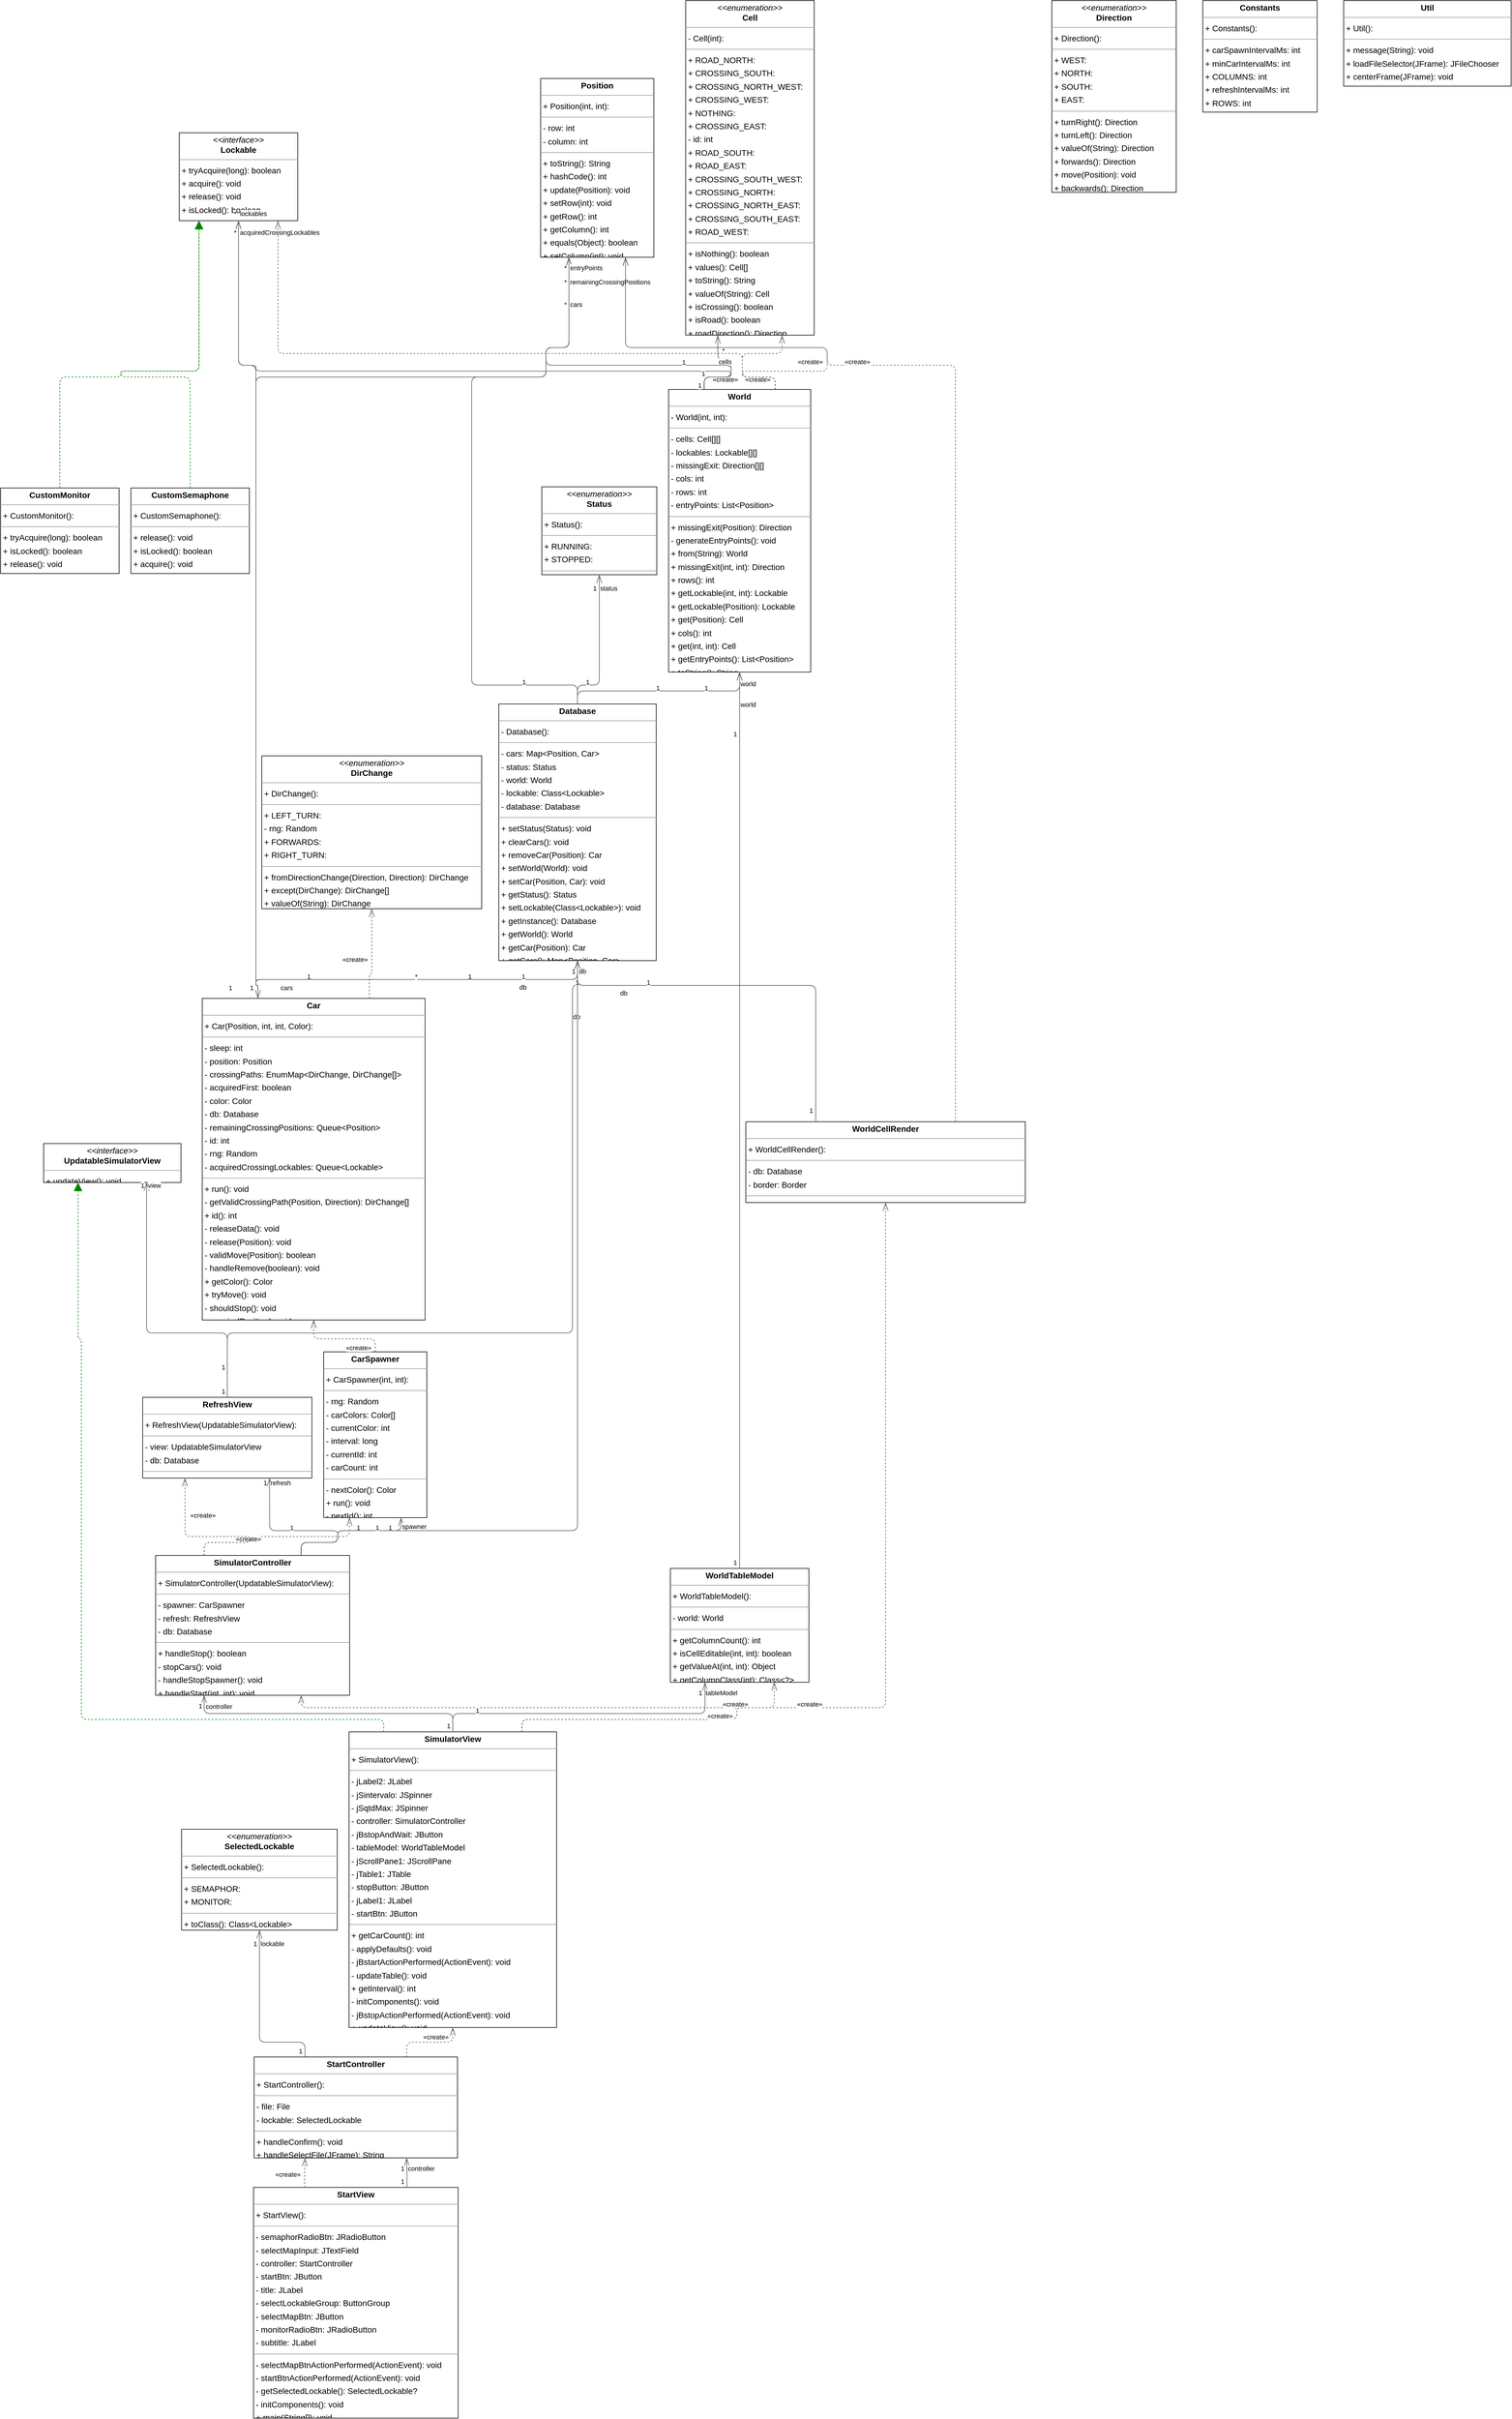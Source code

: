 <mxGraphModel dx="0" dy="0" grid="1" gridSize="10" guides="1" tooltips="1" connect="1" arrows="1" fold="1" page="0" pageScale="1" background="none" math="0" shadow="0">
  <root>
    <mxCell id="0" />
    <mxCell id="1" parent="0" />
    <mxCell id="node9" parent="1" vertex="1" value="&lt;p style=&quot;margin:0px;margin-top:4px;text-align:center;&quot;&gt;&lt;b&gt;Car&lt;/b&gt;&lt;/p&gt;&lt;hr size=&quot;1&quot;/&gt;&lt;p style=&quot;margin:0 0 0 4px;line-height:1.6;&quot;&gt;+ Car(Position, int, int, Color): &lt;/p&gt;&lt;hr size=&quot;1&quot;/&gt;&lt;p style=&quot;margin:0 0 0 4px;line-height:1.6;&quot;&gt;- sleep: int&lt;br/&gt;- position: Position&lt;br/&gt;- crossingPaths: EnumMap&amp;lt;DirChange, DirChange[]&amp;gt;&lt;br/&gt;- acquiredFirst: boolean&lt;br/&gt;- color: Color&lt;br/&gt;- db: Database&lt;br/&gt;- remainingCrossingPositions: Queue&amp;lt;Position&amp;gt;&lt;br/&gt;- id: int&lt;br/&gt;- rng: Random&lt;br/&gt;- acquiredCrossingLockables: Queue&amp;lt;Lockable&amp;gt;&lt;/p&gt;&lt;hr size=&quot;1&quot;/&gt;&lt;p style=&quot;margin:0 0 0 4px;line-height:1.6;&quot;&gt;+ run(): void&lt;br/&gt;- getValidCrossingPath(Position, Direction): DirChange[]&lt;br/&gt;+ id(): int&lt;br/&gt;- releaseData(): void&lt;br/&gt;- release(Position): void&lt;br/&gt;- validMove(Position): boolean&lt;br/&gt;- handleRemove(boolean): void&lt;br/&gt;+ getColor(): Color&lt;br/&gt;+ tryMove(): void&lt;br/&gt;- shouldStop(): void&lt;br/&gt;- acquire(Position): void&lt;br/&gt;- handleMove(Position): void&lt;/p&gt;" style="verticalAlign=top;align=left;overflow=fill;fontSize=14;fontFamily=Helvetica;html=1;rounded=0;shadow=0;comic=0;labelBackgroundColor=none;strokeWidth=1;">
      <mxGeometry x="226" y="1677" width="378" height="545" as="geometry" />
    </mxCell>
    <mxCell id="node5" parent="1" vertex="1" value="&lt;p style=&quot;margin:0px;margin-top:4px;text-align:center;&quot;&gt;&lt;b&gt;CarSpawner&lt;/b&gt;&lt;/p&gt;&lt;hr size=&quot;1&quot;/&gt;&lt;p style=&quot;margin:0 0 0 4px;line-height:1.6;&quot;&gt;+ CarSpawner(int, int): &lt;/p&gt;&lt;hr size=&quot;1&quot;/&gt;&lt;p style=&quot;margin:0 0 0 4px;line-height:1.6;&quot;&gt;- rng: Random&lt;br/&gt;- carColors: Color[]&lt;br/&gt;- currentColor: int&lt;br/&gt;- interval: long&lt;br/&gt;- currentId: int&lt;br/&gt;- carCount: int&lt;/p&gt;&lt;hr size=&quot;1&quot;/&gt;&lt;p style=&quot;margin:0 0 0 4px;line-height:1.6;&quot;&gt;- nextColor(): Color&lt;br/&gt;+ run(): void&lt;br/&gt;- nextId(): int&lt;br/&gt;- handleCars(): void&lt;/p&gt;" style="verticalAlign=top;align=left;overflow=fill;fontSize=14;fontFamily=Helvetica;html=1;rounded=0;shadow=0;comic=0;labelBackgroundColor=none;strokeWidth=1;">
      <mxGeometry x="432" y="2276" width="175" height="281" as="geometry" />
    </mxCell>
    <mxCell id="node7" parent="1" vertex="1" value="&lt;p style=&quot;margin:0px;margin-top:4px;text-align:center;&quot;&gt;&lt;i&gt;&amp;lt;&amp;lt;enumeration&amp;gt;&amp;gt;&lt;/i&gt;&lt;br/&gt;&lt;b&gt;Cell&lt;/b&gt;&lt;/p&gt;&lt;hr size=&quot;1&quot;/&gt;&lt;p style=&quot;margin:0 0 0 4px;line-height:1.6;&quot;&gt;- Cell(int): &lt;/p&gt;&lt;hr size=&quot;1&quot;/&gt;&lt;p style=&quot;margin:0 0 0 4px;line-height:1.6;&quot;&gt;+ ROAD_NORTH: &lt;br/&gt;+ CROSSING_SOUTH: &lt;br/&gt;+ CROSSING_NORTH_WEST: &lt;br/&gt;+ CROSSING_WEST: &lt;br/&gt;+ NOTHING: &lt;br/&gt;+ CROSSING_EAST: &lt;br/&gt;- id: int&lt;br/&gt;+ ROAD_SOUTH: &lt;br/&gt;+ ROAD_EAST: &lt;br/&gt;+ CROSSING_SOUTH_WEST: &lt;br/&gt;+ CROSSING_NORTH: &lt;br/&gt;+ CROSSING_NORTH_EAST: &lt;br/&gt;+ CROSSING_SOUTH_EAST: &lt;br/&gt;+ ROAD_WEST: &lt;/p&gt;&lt;hr size=&quot;1&quot;/&gt;&lt;p style=&quot;margin:0 0 0 4px;line-height:1.6;&quot;&gt;+ isNothing(): boolean&lt;br/&gt;+ values(): Cell[]&lt;br/&gt;+ toString(): String&lt;br/&gt;+ valueOf(String): Cell&lt;br/&gt;+ isCrossing(): boolean&lt;br/&gt;+ isRoad(): boolean&lt;br/&gt;+ roadDirection(): Direction&lt;br/&gt;+ from(int): Cell?&lt;br/&gt;+ toColor(): Color&lt;/p&gt;" style="verticalAlign=top;align=left;overflow=fill;fontSize=14;fontFamily=Helvetica;html=1;rounded=0;shadow=0;comic=0;labelBackgroundColor=none;strokeWidth=1;">
      <mxGeometry x="1046" y="-14" width="218" height="567" as="geometry" />
    </mxCell>
    <mxCell id="node2" parent="1" vertex="1" value="&lt;p style=&quot;margin:0px;margin-top:4px;text-align:center;&quot;&gt;&lt;b&gt;Constants&lt;/b&gt;&lt;/p&gt;&lt;hr size=&quot;1&quot;/&gt;&lt;p style=&quot;margin:0 0 0 4px;line-height:1.6;&quot;&gt;+ Constants(): &lt;/p&gt;&lt;hr size=&quot;1&quot;/&gt;&lt;p style=&quot;margin:0 0 0 4px;line-height:1.6;&quot;&gt;+ carSpawnIntervalMs: int&lt;br/&gt;+ minCarIntervalMs: int&lt;br/&gt;+ COLUMNS: int&lt;br/&gt;+ refreshIntervalMs: int&lt;br/&gt;+ ROWS: int&lt;br/&gt;+ maxCarIntervalMs: int&lt;/p&gt;" style="verticalAlign=top;align=left;overflow=fill;fontSize=14;fontFamily=Helvetica;html=1;rounded=0;shadow=0;comic=0;labelBackgroundColor=none;strokeWidth=1;">
      <mxGeometry x="1923" y="-14" width="194" height="189" as="geometry" />
    </mxCell>
    <mxCell id="node1" parent="1" vertex="1" value="&lt;p style=&quot;margin:0px;margin-top:4px;text-align:center;&quot;&gt;&lt;b&gt;CustomMonitor&lt;/b&gt;&lt;/p&gt;&lt;hr size=&quot;1&quot;/&gt;&lt;p style=&quot;margin:0 0 0 4px;line-height:1.6;&quot;&gt;+ CustomMonitor(): &lt;/p&gt;&lt;hr size=&quot;1&quot;/&gt;&lt;p style=&quot;margin:0 0 0 4px;line-height:1.6;&quot;&gt;+ tryAcquire(long): boolean&lt;br/&gt;+ isLocked(): boolean&lt;br/&gt;+ release(): void&lt;br/&gt;+ acquire(): void&lt;/p&gt;" style="verticalAlign=top;align=left;overflow=fill;fontSize=14;fontFamily=Helvetica;html=1;rounded=0;shadow=0;comic=0;labelBackgroundColor=none;strokeWidth=1;">
      <mxGeometry x="-116" y="812" width="201" height="145" as="geometry" />
    </mxCell>
    <mxCell id="node6" parent="1" vertex="1" value="&lt;p style=&quot;margin:0px;margin-top:4px;text-align:center;&quot;&gt;&lt;b&gt;CustomSemaphone&lt;/b&gt;&lt;/p&gt;&lt;hr size=&quot;1&quot;/&gt;&lt;p style=&quot;margin:0 0 0 4px;line-height:1.6;&quot;&gt;+ CustomSemaphone(): &lt;/p&gt;&lt;hr size=&quot;1&quot;/&gt;&lt;p style=&quot;margin:0 0 0 4px;line-height:1.6;&quot;&gt;+ release(): void&lt;br/&gt;+ isLocked(): boolean&lt;br/&gt;+ acquire(): void&lt;br/&gt;+ tryAcquire(long): boolean&lt;/p&gt;" style="verticalAlign=top;align=left;overflow=fill;fontSize=14;fontFamily=Helvetica;html=1;rounded=0;shadow=0;comic=0;labelBackgroundColor=none;strokeWidth=1;">
      <mxGeometry x="105" y="812" width="201" height="145" as="geometry" />
    </mxCell>
    <mxCell id="node15" parent="1" vertex="1" value="&lt;p style=&quot;margin:0px;margin-top:4px;text-align:center;&quot;&gt;&lt;b&gt;Database&lt;/b&gt;&lt;/p&gt;&lt;hr size=&quot;1&quot;/&gt;&lt;p style=&quot;margin:0 0 0 4px;line-height:1.6;&quot;&gt;- Database(): &lt;/p&gt;&lt;hr size=&quot;1&quot;/&gt;&lt;p style=&quot;margin:0 0 0 4px;line-height:1.6;&quot;&gt;- cars: Map&amp;lt;Position, Car&amp;gt;&lt;br/&gt;- status: Status&lt;br/&gt;- world: World&lt;br/&gt;- lockable: Class&amp;lt;Lockable&amp;gt;&lt;br/&gt;- database: Database&lt;/p&gt;&lt;hr size=&quot;1&quot;/&gt;&lt;p style=&quot;margin:0 0 0 4px;line-height:1.6;&quot;&gt;+ setStatus(Status): void&lt;br/&gt;+ clearCars(): void&lt;br/&gt;+ removeCar(Position): Car&lt;br/&gt;+ setWorld(World): void&lt;br/&gt;+ setCar(Position, Car): void&lt;br/&gt;+ getStatus(): Status&lt;br/&gt;+ setLockable(Class&amp;lt;Lockable&amp;gt;): void&lt;br/&gt;+ getInstance(): Database&lt;br/&gt;+ getWorld(): World&lt;br/&gt;+ getCar(Position): Car&lt;br/&gt;+ getCars(): Map&amp;lt;Position, Car&amp;gt;&lt;br/&gt;+ getLockable(): Class&amp;lt;Lockable&amp;gt;&lt;/p&gt;" style="verticalAlign=top;align=left;overflow=fill;fontSize=14;fontFamily=Helvetica;html=1;rounded=0;shadow=0;comic=0;labelBackgroundColor=none;strokeWidth=1;">
      <mxGeometry x="729" y="1178" width="267" height="435" as="geometry" />
    </mxCell>
    <mxCell id="node21" parent="1" vertex="1" value="&lt;p style=&quot;margin:0px;margin-top:4px;text-align:center;&quot;&gt;&lt;i&gt;&amp;lt;&amp;lt;enumeration&amp;gt;&amp;gt;&lt;/i&gt;&lt;br/&gt;&lt;b&gt;DirChange&lt;/b&gt;&lt;/p&gt;&lt;hr size=&quot;1&quot;/&gt;&lt;p style=&quot;margin:0 0 0 4px;line-height:1.6;&quot;&gt;+ DirChange(): &lt;/p&gt;&lt;hr size=&quot;1&quot;/&gt;&lt;p style=&quot;margin:0 0 0 4px;line-height:1.6;&quot;&gt;+ LEFT_TURN: &lt;br/&gt;- rng: Random&lt;br/&gt;+ FORWARDS: &lt;br/&gt;+ RIGHT_TURN: &lt;/p&gt;&lt;hr size=&quot;1&quot;/&gt;&lt;p style=&quot;margin:0 0 0 4px;line-height:1.6;&quot;&gt;+ fromDirectionChange(Direction, Direction): DirChange&lt;br/&gt;+ except(DirChange): DirChange[]&lt;br/&gt;+ valueOf(String): DirChange&lt;br/&gt;+ values(): DirChange[]&lt;br/&gt;+ changed(Direction): Direction&lt;/p&gt;" style="verticalAlign=top;align=left;overflow=fill;fontSize=14;fontFamily=Helvetica;html=1;rounded=0;shadow=0;comic=0;labelBackgroundColor=none;strokeWidth=1;">
      <mxGeometry x="327" y="1266" width="373" height="259" as="geometry" />
    </mxCell>
    <mxCell id="node18" parent="1" vertex="1" value="&lt;p style=&quot;margin:0px;margin-top:4px;text-align:center;&quot;&gt;&lt;i&gt;&amp;lt;&amp;lt;enumeration&amp;gt;&amp;gt;&lt;/i&gt;&lt;br/&gt;&lt;b&gt;Direction&lt;/b&gt;&lt;/p&gt;&lt;hr size=&quot;1&quot;/&gt;&lt;p style=&quot;margin:0 0 0 4px;line-height:1.6;&quot;&gt;+ Direction(): &lt;/p&gt;&lt;hr size=&quot;1&quot;/&gt;&lt;p style=&quot;margin:0 0 0 4px;line-height:1.6;&quot;&gt;+ WEST: &lt;br/&gt;+ NORTH: &lt;br/&gt;+ SOUTH: &lt;br/&gt;+ EAST: &lt;/p&gt;&lt;hr size=&quot;1&quot;/&gt;&lt;p style=&quot;margin:0 0 0 4px;line-height:1.6;&quot;&gt;+ turnRight(): Direction&lt;br/&gt;+ turnLeft(): Direction&lt;br/&gt;+ valueOf(String): Direction&lt;br/&gt;+ forwards(): Direction&lt;br/&gt;+ move(Position): void&lt;br/&gt;+ backwards(): Direction&lt;br/&gt;+ values(): Direction[]&lt;br/&gt;+ moved(Position): Position&lt;/p&gt;" style="verticalAlign=top;align=left;overflow=fill;fontSize=14;fontFamily=Helvetica;html=1;rounded=0;shadow=0;comic=0;labelBackgroundColor=none;strokeWidth=1;">
      <mxGeometry x="1667" y="-14" width="211" height="325" as="geometry" />
    </mxCell>
    <mxCell id="node20" parent="1" vertex="1" value="&lt;p style=&quot;margin:0px;margin-top:4px;text-align:center;&quot;&gt;&lt;i&gt;&amp;lt;&amp;lt;interface&amp;gt;&amp;gt;&lt;/i&gt;&lt;br/&gt;&lt;b&gt;Lockable&lt;/b&gt;&lt;/p&gt;&lt;hr size=&quot;1&quot;/&gt;&lt;p style=&quot;margin:0 0 0 4px;line-height:1.6;&quot;&gt;+ tryAcquire(long): boolean&lt;br/&gt;+ acquire(): void&lt;br/&gt;+ release(): void&lt;br/&gt;+ isLocked(): boolean&lt;/p&gt;" style="verticalAlign=top;align=left;overflow=fill;fontSize=14;fontFamily=Helvetica;html=1;rounded=0;shadow=0;comic=0;labelBackgroundColor=none;strokeWidth=1;">
      <mxGeometry x="187" y="210" width="201" height="149" as="geometry" />
    </mxCell>
    <mxCell id="node3" parent="1" vertex="1" value="&lt;p style=&quot;margin:0px;margin-top:4px;text-align:center;&quot;&gt;&lt;b&gt;Position&lt;/b&gt;&lt;/p&gt;&lt;hr size=&quot;1&quot;/&gt;&lt;p style=&quot;margin:0 0 0 4px;line-height:1.6;&quot;&gt;+ Position(int, int): &lt;/p&gt;&lt;hr size=&quot;1&quot;/&gt;&lt;p style=&quot;margin:0 0 0 4px;line-height:1.6;&quot;&gt;- row: int&lt;br/&gt;- column: int&lt;/p&gt;&lt;hr size=&quot;1&quot;/&gt;&lt;p style=&quot;margin:0 0 0 4px;line-height:1.6;&quot;&gt;+ toString(): String&lt;br/&gt;+ hashCode(): int&lt;br/&gt;+ update(Position): void&lt;br/&gt;+ setRow(int): void&lt;br/&gt;+ getRow(): int&lt;br/&gt;+ getColumn(): int&lt;br/&gt;+ equals(Object): boolean&lt;br/&gt;+ setColumn(int): void&lt;br/&gt;+ clone(): Object&lt;/p&gt;" style="verticalAlign=top;align=left;overflow=fill;fontSize=14;fontFamily=Helvetica;html=1;rounded=0;shadow=0;comic=0;labelBackgroundColor=none;strokeWidth=1;">
      <mxGeometry x="800" y="118" width="192" height="303" as="geometry" />
    </mxCell>
    <mxCell id="node19" parent="1" vertex="1" value="&lt;p style=&quot;margin:0px;margin-top:4px;text-align:center;&quot;&gt;&lt;b&gt;RefreshView&lt;/b&gt;&lt;/p&gt;&lt;hr size=&quot;1&quot;/&gt;&lt;p style=&quot;margin:0 0 0 4px;line-height:1.6;&quot;&gt;+ RefreshView(UpdatableSimulatorView): &lt;/p&gt;&lt;hr size=&quot;1&quot;/&gt;&lt;p style=&quot;margin:0 0 0 4px;line-height:1.6;&quot;&gt;- view: UpdatableSimulatorView&lt;br/&gt;- db: Database&lt;/p&gt;&lt;hr size=&quot;1&quot;/&gt;&lt;p style=&quot;margin:0 0 0 4px;line-height:1.6;&quot;&gt;+ run(): void&lt;/p&gt;" style="verticalAlign=top;align=left;overflow=fill;fontSize=14;fontFamily=Helvetica;html=1;rounded=0;shadow=0;comic=0;labelBackgroundColor=none;strokeWidth=1;">
      <mxGeometry x="125" y="2353" width="287" height="137" as="geometry" />
    </mxCell>
    <mxCell id="node11" parent="1" vertex="1" value="&lt;p style=&quot;margin:0px;margin-top:4px;text-align:center;&quot;&gt;&lt;i&gt;&amp;lt;&amp;lt;enumeration&amp;gt;&amp;gt;&lt;/i&gt;&lt;br/&gt;&lt;b&gt;SelectedLockable&lt;/b&gt;&lt;/p&gt;&lt;hr size=&quot;1&quot;/&gt;&lt;p style=&quot;margin:0 0 0 4px;line-height:1.6;&quot;&gt;+ SelectedLockable(): &lt;/p&gt;&lt;hr size=&quot;1&quot;/&gt;&lt;p style=&quot;margin:0 0 0 4px;line-height:1.6;&quot;&gt;+ SEMAPHOR: &lt;br/&gt;+ MONITOR: &lt;/p&gt;&lt;hr size=&quot;1&quot;/&gt;&lt;p style=&quot;margin:0 0 0 4px;line-height:1.6;&quot;&gt;+ toClass(): Class&amp;lt;Lockable&amp;gt;&lt;br/&gt;+ valueOf(String): SelectedLockable&lt;br/&gt;+ values(): SelectedLockable[]&lt;/p&gt;" style="verticalAlign=top;align=left;overflow=fill;fontSize=14;fontFamily=Helvetica;html=1;rounded=0;shadow=0;comic=0;labelBackgroundColor=none;strokeWidth=1;">
      <mxGeometry x="191" y="3085" width="264" height="171" as="geometry" />
    </mxCell>
    <mxCell id="node14" parent="1" vertex="1" value="&lt;p style=&quot;margin:0px;margin-top:4px;text-align:center;&quot;&gt;&lt;b&gt;SimulatorController&lt;/b&gt;&lt;/p&gt;&lt;hr size=&quot;1&quot;/&gt;&lt;p style=&quot;margin:0 0 0 4px;line-height:1.6;&quot;&gt;+ SimulatorController(UpdatableSimulatorView): &lt;/p&gt;&lt;hr size=&quot;1&quot;/&gt;&lt;p style=&quot;margin:0 0 0 4px;line-height:1.6;&quot;&gt;- spawner: CarSpawner&lt;br/&gt;- refresh: RefreshView&lt;br/&gt;- db: Database&lt;/p&gt;&lt;hr size=&quot;1&quot;/&gt;&lt;p style=&quot;margin:0 0 0 4px;line-height:1.6;&quot;&gt;+ handleStop(): boolean&lt;br/&gt;- stopCars(): void&lt;br/&gt;- handleStopSpawner(): void&lt;br/&gt;+ handleStart(int, int): void&lt;br/&gt;+ handleStopAndWait(): boolean&lt;/p&gt;" style="verticalAlign=top;align=left;overflow=fill;fontSize=14;fontFamily=Helvetica;html=1;rounded=0;shadow=0;comic=0;labelBackgroundColor=none;strokeWidth=1;">
      <mxGeometry x="147" y="2621" width="329" height="237" as="geometry" />
    </mxCell>
    <mxCell id="node16" parent="1" vertex="1" value="&lt;p style=&quot;margin:0px;margin-top:4px;text-align:center;&quot;&gt;&lt;b&gt;SimulatorView&lt;/b&gt;&lt;/p&gt;&lt;hr size=&quot;1&quot;/&gt;&lt;p style=&quot;margin:0 0 0 4px;line-height:1.6;&quot;&gt;+ SimulatorView(): &lt;/p&gt;&lt;hr size=&quot;1&quot;/&gt;&lt;p style=&quot;margin:0 0 0 4px;line-height:1.6;&quot;&gt;- jLabel2: JLabel&lt;br/&gt;- jSintervalo: JSpinner&lt;br/&gt;- jSqtdMax: JSpinner&lt;br/&gt;- controller: SimulatorController&lt;br/&gt;- jBstopAndWait: JButton&lt;br/&gt;- tableModel: WorldTableModel&lt;br/&gt;- jScrollPane1: JScrollPane&lt;br/&gt;- jTable1: JTable&lt;br/&gt;- stopButton: JButton&lt;br/&gt;- jLabel1: JLabel&lt;br/&gt;- startBtn: JButton&lt;/p&gt;&lt;hr size=&quot;1&quot;/&gt;&lt;p style=&quot;margin:0 0 0 4px;line-height:1.6;&quot;&gt;+ getCarCount(): int&lt;br/&gt;- applyDefaults(): void&lt;br/&gt;- jBstartActionPerformed(ActionEvent): void&lt;br/&gt;- updateTable(): void&lt;br/&gt;+ getInterval(): int&lt;br/&gt;- initComponents(): void&lt;br/&gt;- jBstopActionPerformed(ActionEvent): void&lt;br/&gt;+ updateView(): void&lt;br/&gt;- jBstopAndWaitActionPerformed(ActionEvent): void&lt;/p&gt;" style="verticalAlign=top;align=left;overflow=fill;fontSize=14;fontFamily=Helvetica;html=1;rounded=0;shadow=0;comic=0;labelBackgroundColor=none;strokeWidth=1;">
      <mxGeometry x="475" y="2920" width="352" height="501" as="geometry" />
    </mxCell>
    <mxCell id="node17" parent="1" vertex="1" value="&lt;p style=&quot;margin:0px;margin-top:4px;text-align:center;&quot;&gt;&lt;b&gt;StartController&lt;/b&gt;&lt;/p&gt;&lt;hr size=&quot;1&quot;/&gt;&lt;p style=&quot;margin:0 0 0 4px;line-height:1.6;&quot;&gt;+ StartController(): &lt;/p&gt;&lt;hr size=&quot;1&quot;/&gt;&lt;p style=&quot;margin:0 0 0 4px;line-height:1.6;&quot;&gt;- file: File&lt;br/&gt;- lockable: SelectedLockable&lt;/p&gt;&lt;hr size=&quot;1&quot;/&gt;&lt;p style=&quot;margin:0 0 0 4px;line-height:1.6;&quot;&gt;+ handleConfirm(): void&lt;br/&gt;+ handleSelectFile(JFrame): String&lt;br/&gt;+ handleSelectedLockable(SelectedLockable): void&lt;/p&gt;" style="verticalAlign=top;align=left;overflow=fill;fontSize=14;fontFamily=Helvetica;html=1;rounded=0;shadow=0;comic=0;labelBackgroundColor=none;strokeWidth=1;">
      <mxGeometry x="314" y="3471" width="345" height="171" as="geometry" />
    </mxCell>
    <mxCell id="node22" parent="1" vertex="1" value="&lt;p style=&quot;margin:0px;margin-top:4px;text-align:center;&quot;&gt;&lt;b&gt;StartView&lt;/b&gt;&lt;/p&gt;&lt;hr size=&quot;1&quot;/&gt;&lt;p style=&quot;margin:0 0 0 4px;line-height:1.6;&quot;&gt;+ StartView(): &lt;/p&gt;&lt;hr size=&quot;1&quot;/&gt;&lt;p style=&quot;margin:0 0 0 4px;line-height:1.6;&quot;&gt;- semaphorRadioBtn: JRadioButton&lt;br/&gt;- selectMapInput: JTextField&lt;br/&gt;- controller: StartController&lt;br/&gt;- startBtn: JButton&lt;br/&gt;- title: JLabel&lt;br/&gt;- selectLockableGroup: ButtonGroup&lt;br/&gt;- selectMapBtn: JButton&lt;br/&gt;- monitorRadioBtn: JRadioButton&lt;br/&gt;- subtitle: JLabel&lt;/p&gt;&lt;hr size=&quot;1&quot;/&gt;&lt;p style=&quot;margin:0 0 0 4px;line-height:1.6;&quot;&gt;- selectMapBtnActionPerformed(ActionEvent): void&lt;br/&gt;- startBtnActionPerformed(ActionEvent): void&lt;br/&gt;- getSelectedLockable(): SelectedLockable?&lt;br/&gt;- initComponents(): void&lt;br/&gt;+ main(String[]): void&lt;br/&gt;+ getjTfile(): JTextField&lt;/p&gt;" style="verticalAlign=top;align=left;overflow=fill;fontSize=14;fontFamily=Helvetica;html=1;rounded=0;shadow=0;comic=0;labelBackgroundColor=none;strokeWidth=1;">
      <mxGeometry x="313" y="3692" width="347" height="391" as="geometry" />
    </mxCell>
    <mxCell id="node13" parent="1" vertex="1" value="&lt;p style=&quot;margin:0px;margin-top:4px;text-align:center;&quot;&gt;&lt;i&gt;&amp;lt;&amp;lt;enumeration&amp;gt;&amp;gt;&lt;/i&gt;&lt;br/&gt;&lt;b&gt;Status&lt;/b&gt;&lt;/p&gt;&lt;hr size=&quot;1&quot;/&gt;&lt;p style=&quot;margin:0 0 0 4px;line-height:1.6;&quot;&gt;+ Status(): &lt;/p&gt;&lt;hr size=&quot;1&quot;/&gt;&lt;p style=&quot;margin:0 0 0 4px;line-height:1.6;&quot;&gt;+ RUNNING: &lt;br/&gt;+ STOPPED: &lt;/p&gt;&lt;hr size=&quot;1&quot;/&gt;&lt;p style=&quot;margin:0 0 0 4px;line-height:1.6;&quot;&gt;+ values(): Status[]&lt;br/&gt;+ valueOf(String): Status&lt;/p&gt;" style="verticalAlign=top;align=left;overflow=fill;fontSize=14;fontFamily=Helvetica;html=1;rounded=0;shadow=0;comic=0;labelBackgroundColor=none;strokeWidth=1;">
      <mxGeometry x="802" y="810" width="195" height="149" as="geometry" />
    </mxCell>
    <mxCell id="node12" parent="1" vertex="1" value="&lt;p style=&quot;margin:0px;margin-top:4px;text-align:center;&quot;&gt;&lt;i&gt;&amp;lt;&amp;lt;interface&amp;gt;&amp;gt;&lt;/i&gt;&lt;br/&gt;&lt;b&gt;UpdatableSimulatorView&lt;/b&gt;&lt;/p&gt;&lt;hr size=&quot;1&quot;/&gt;&lt;p style=&quot;margin:0 0 0 4px;line-height:1.6;&quot;&gt;+ updateView(): void&lt;/p&gt;" style="verticalAlign=top;align=left;overflow=fill;fontSize=14;fontFamily=Helvetica;html=1;rounded=0;shadow=0;comic=0;labelBackgroundColor=none;strokeWidth=1;">
      <mxGeometry x="-43" y="1923" width="233" height="66" as="geometry" />
    </mxCell>
    <mxCell id="node0" parent="1" vertex="1" value="&lt;p style=&quot;margin:0px;margin-top:4px;text-align:center;&quot;&gt;&lt;b&gt;Util&lt;/b&gt;&lt;/p&gt;&lt;hr size=&quot;1&quot;/&gt;&lt;p style=&quot;margin:0 0 0 4px;line-height:1.6;&quot;&gt;+ Util(): &lt;/p&gt;&lt;hr size=&quot;1&quot;/&gt;&lt;p style=&quot;margin:0 0 0 4px;line-height:1.6;&quot;&gt;+ message(String): void&lt;br/&gt;+ loadFileSelector(JFrame): JFileChooser&lt;br/&gt;+ centerFrame(JFrame): void&lt;br/&gt;+ init(JFrame): void&lt;/p&gt;" style="verticalAlign=top;align=left;overflow=fill;fontSize=14;fontFamily=Helvetica;html=1;rounded=0;shadow=0;comic=0;labelBackgroundColor=none;strokeWidth=1;">
      <mxGeometry x="2162" y="-14" width="284" height="145" as="geometry" />
    </mxCell>
    <mxCell id="node8" parent="1" vertex="1" value="&lt;p style=&quot;margin:0px;margin-top:4px;text-align:center;&quot;&gt;&lt;b&gt;World&lt;/b&gt;&lt;/p&gt;&lt;hr size=&quot;1&quot;/&gt;&lt;p style=&quot;margin:0 0 0 4px;line-height:1.6;&quot;&gt;- World(int, int): &lt;/p&gt;&lt;hr size=&quot;1&quot;/&gt;&lt;p style=&quot;margin:0 0 0 4px;line-height:1.6;&quot;&gt;- cells: Cell[][]&lt;br/&gt;- lockables: Lockable[][]&lt;br/&gt;- missingExit: Direction[][]&lt;br/&gt;- cols: int&lt;br/&gt;- rows: int&lt;br/&gt;- entryPoints: List&amp;lt;Position&amp;gt;&lt;/p&gt;&lt;hr size=&quot;1&quot;/&gt;&lt;p style=&quot;margin:0 0 0 4px;line-height:1.6;&quot;&gt;+ missingExit(Position): Direction&lt;br/&gt;- generateEntryPoints(): void&lt;br/&gt;+ from(String): World&lt;br/&gt;+ missingExit(int, int): Direction&lt;br/&gt;+ rows(): int&lt;br/&gt;+ getLockable(int, int): Lockable&lt;br/&gt;+ getLockable(Position): Lockable&lt;br/&gt;+ get(Position): Cell&lt;br/&gt;+ cols(): int&lt;br/&gt;+ get(int, int): Cell&lt;br/&gt;+ getEntryPoints(): List&amp;lt;Position&amp;gt;&lt;br/&gt;+ toString(): String&lt;br/&gt;+ loadLocks(): void&lt;/p&gt;" style="verticalAlign=top;align=left;overflow=fill;fontSize=14;fontFamily=Helvetica;html=1;rounded=0;shadow=0;comic=0;labelBackgroundColor=none;strokeWidth=1;">
      <mxGeometry x="1017" y="645" width="241" height="479" as="geometry" />
    </mxCell>
    <mxCell id="node10" parent="1" vertex="1" value="&lt;p style=&quot;margin:0px;margin-top:4px;text-align:center;&quot;&gt;&lt;b&gt;WorldCellRender&lt;/b&gt;&lt;/p&gt;&lt;hr size=&quot;1&quot;/&gt;&lt;p style=&quot;margin:0 0 0 4px;line-height:1.6;&quot;&gt;+ WorldCellRender(): &lt;/p&gt;&lt;hr size=&quot;1&quot;/&gt;&lt;p style=&quot;margin:0 0 0 4px;line-height:1.6;&quot;&gt;- db: Database&lt;br/&gt;- border: Border&lt;/p&gt;&lt;hr size=&quot;1&quot;/&gt;&lt;p style=&quot;margin:0 0 0 4px;line-height:1.6;&quot;&gt;+ getTableCellRendererComponent(JTable, Object, boolean, boolean, int, int): Component&lt;/p&gt;" style="verticalAlign=top;align=left;overflow=fill;fontSize=14;fontFamily=Helvetica;html=1;rounded=0;shadow=0;comic=0;labelBackgroundColor=none;strokeWidth=1;">
      <mxGeometry x="1148" y="1886" width="474" height="137" as="geometry" />
    </mxCell>
    <mxCell id="node4" parent="1" vertex="1" value="&lt;p style=&quot;margin:0px;margin-top:4px;text-align:center;&quot;&gt;&lt;b&gt;WorldTableModel&lt;/b&gt;&lt;/p&gt;&lt;hr size=&quot;1&quot;/&gt;&lt;p style=&quot;margin:0 0 0 4px;line-height:1.6;&quot;&gt;+ WorldTableModel(): &lt;/p&gt;&lt;hr size=&quot;1&quot;/&gt;&lt;p style=&quot;margin:0 0 0 4px;line-height:1.6;&quot;&gt;- world: World&lt;/p&gt;&lt;hr size=&quot;1&quot;/&gt;&lt;p style=&quot;margin:0 0 0 4px;line-height:1.6;&quot;&gt;+ getColumnCount(): int&lt;br/&gt;+ isCellEditable(int, int): boolean&lt;br/&gt;+ getValueAt(int, int): Object&lt;br/&gt;+ getColumnClass(int): Class&amp;lt;?&amp;gt;&lt;br/&gt;+ getRowCount(): int&lt;/p&gt;" style="verticalAlign=top;align=left;overflow=fill;fontSize=14;fontFamily=Helvetica;html=1;rounded=0;shadow=0;comic=0;labelBackgroundColor=none;strokeWidth=1;">
      <mxGeometry x="1020" y="2643" width="235" height="193" as="geometry" />
    </mxCell>
    <mxCell id="edge16" edge="1" value="" parent="1" source="node9" target="node15" style="html=1;rounded=1;edgeStyle=orthogonalEdgeStyle;dashed=0;startArrow=diamondThinstartSize=12;endArrow=openThin;endSize=12;strokeColor=#595959;exitX=0.250;exitY=0.000;exitDx=0;exitDy=0;entryX=0.500;entryY=1.000;entryDx=0;entryDy=0;">
      <mxGeometry width="50" height="50" relative="1" as="geometry">
        <Array as="points">
          <mxPoint x="321" y="1655" />
          <mxPoint x="317" y="1655" />
          <mxPoint x="317" y="1645" />
          <mxPoint x="863" y="1645" />
        </Array>
      </mxGeometry>
    </mxCell>
    <mxCell id="label96" parent="edge16" vertex="1" connectable="0" value="1" style="edgeLabel;resizable=0;html=1;align=left;verticalAlign=top;strokeColor=default;">
      <mxGeometry x="402" y="1627" as="geometry" />
    </mxCell>
    <mxCell id="label100" parent="edge16" vertex="1" connectable="0" value="1" style="edgeLabel;resizable=0;html=1;align=left;verticalAlign=top;strokeColor=default;">
      <mxGeometry x="675" y="1627" as="geometry" />
    </mxCell>
    <mxCell id="label101" parent="edge16" vertex="1" connectable="0" value="db" style="edgeLabel;resizable=0;html=1;align=left;verticalAlign=top;strokeColor=default;">
      <mxGeometry x="762" y="1645" as="geometry" />
    </mxCell>
    <mxCell id="edge26" edge="1" value="" parent="1" source="node9" target="node21" style="html=1;rounded=1;edgeStyle=orthogonalEdgeStyle;dashed=1;startArrow=none;endArrow=openThin;endSize=12;strokeColor=#595959;exitX=0.750;exitY=0.000;exitDx=0;exitDy=0;entryX=0.500;entryY=1.000;entryDx=0;entryDy=0;">
      <mxGeometry width="50" height="50" relative="1" as="geometry">
        <Array as="points">
          <mxPoint x="510" y="1635" />
          <mxPoint x="514" y="1635" />
        </Array>
      </mxGeometry>
    </mxCell>
    <mxCell id="label158" parent="edge26" vertex="1" connectable="0" value="«create»" style="edgeLabel;resizable=0;html=1;align=left;verticalAlign=top;strokeColor=default;">
      <mxGeometry x="462" y="1598" as="geometry" />
    </mxCell>
    <mxCell id="edge27" edge="1" value="" parent="1" source="node9" target="node20" style="html=1;rounded=1;edgeStyle=orthogonalEdgeStyle;dashed=0;startArrow=diamondThinstartSize=12;endArrow=openThin;endSize=12;strokeColor=#595959;exitX=0.250;exitY=0.000;exitDx=0;exitDy=0;entryX=0.500;entryY=1.000;entryDx=0;entryDy=0;">
      <mxGeometry width="50" height="50" relative="1" as="geometry">
        <Array as="points">
          <mxPoint x="321" y="1655" />
          <mxPoint x="317" y="1655" />
          <mxPoint x="317" y="604" />
          <mxPoint x="288" y="604" />
        </Array>
      </mxGeometry>
    </mxCell>
    <mxCell id="label162" parent="edge27" vertex="1" connectable="0" value="1" style="edgeLabel;resizable=0;html=1;align=left;verticalAlign=top;strokeColor=default;">
      <mxGeometry x="269" y="1646" as="geometry" />
    </mxCell>
    <mxCell id="label166" parent="edge27" vertex="1" connectable="0" value="*" style="edgeLabel;resizable=0;html=1;align=left;verticalAlign=top;strokeColor=default;">
      <mxGeometry x="278" y="366" as="geometry" />
    </mxCell>
    <mxCell id="label167" parent="edge27" vertex="1" connectable="0" value="acquiredCrossingLockables" style="edgeLabel;resizable=0;html=1;align=left;verticalAlign=top;strokeColor=default;">
      <mxGeometry x="288" y="366" as="geometry" />
    </mxCell>
    <mxCell id="edge12" edge="1" value="" parent="1" source="node9" target="node3" style="html=1;rounded=1;edgeStyle=orthogonalEdgeStyle;dashed=0;startArrow=diamondThinstartSize=12;endArrow=openThin;endSize=12;strokeColor=#595959;exitX=0.250;exitY=0.000;exitDx=0;exitDy=0;entryX=0.250;entryY=1.000;entryDx=0;entryDy=0;">
      <mxGeometry width="50" height="50" relative="1" as="geometry">
        <Array as="points">
          <mxPoint x="321" y="1655" />
          <mxPoint x="317" y="1655" />
          <mxPoint x="317" y="624" />
          <mxPoint x="809" y="624" />
          <mxPoint x="809" y="574" />
          <mxPoint x="848" y="574" />
        </Array>
      </mxGeometry>
    </mxCell>
    <mxCell id="label72" parent="edge12" vertex="1" connectable="0" value="1" style="edgeLabel;resizable=0;html=1;align=left;verticalAlign=top;strokeColor=default;">
      <mxGeometry x="305" y="1646" as="geometry" />
    </mxCell>
    <mxCell id="label76" parent="edge12" vertex="1" connectable="0" value="*" style="edgeLabel;resizable=0;html=1;align=left;verticalAlign=top;strokeColor=default;">
      <mxGeometry x="838" y="450" as="geometry" />
    </mxCell>
    <mxCell id="label77" parent="edge12" vertex="1" connectable="0" value="remainingCrossingPositions" style="edgeLabel;resizable=0;html=1;align=left;verticalAlign=top;strokeColor=default;">
      <mxGeometry x="848" y="450" as="geometry" />
    </mxCell>
    <mxCell id="edge30" edge="1" value="" parent="1" source="node5" target="node9" style="html=1;rounded=1;edgeStyle=orthogonalEdgeStyle;dashed=1;startArrow=none;endArrow=openThin;endSize=12;strokeColor=#595959;exitX=0.500;exitY=0.000;exitDx=0;exitDy=0;entryX=0.500;entryY=1.000;entryDx=0;entryDy=0;">
      <mxGeometry width="50" height="50" relative="1" as="geometry">
        <Array as="points">
          <mxPoint x="520" y="2254" />
          <mxPoint x="415" y="2254" />
        </Array>
      </mxGeometry>
    </mxCell>
    <mxCell id="label182" parent="edge30" vertex="1" connectable="0" value="«create»" style="edgeLabel;resizable=0;html=1;align=left;verticalAlign=top;strokeColor=default;">
      <mxGeometry x="468" y="2256" as="geometry" />
    </mxCell>
    <mxCell id="edge18" edge="1" value="" parent="1" source="node1" target="node20" style="html=1;rounded=1;edgeStyle=orthogonalEdgeStyle;dashed=1;startArrow=none;endArrow=block;endSize=12;strokeColor=#008200;exitX=0.500;exitY=0.000;exitDx=0;exitDy=0;entryX=0.167;entryY=1.000;entryDx=0;entryDy=0;">
      <mxGeometry width="50" height="50" relative="1" as="geometry">
        <Array as="points">
          <mxPoint x="-15" y="624" />
          <mxPoint x="88" y="624" />
          <mxPoint x="88" y="614" />
          <mxPoint x="221" y="614" />
        </Array>
      </mxGeometry>
    </mxCell>
    <mxCell id="edge6" edge="1" value="" parent="1" source="node6" target="node20" style="html=1;rounded=1;edgeStyle=orthogonalEdgeStyle;dashed=1;startArrow=none;endArrow=block;endSize=12;strokeColor=#008200;exitX=0.500;exitY=0.000;exitDx=0;exitDy=0;entryX=0.167;entryY=1.000;entryDx=0;entryDy=0;">
      <mxGeometry width="50" height="50" relative="1" as="geometry">
        <Array as="points">
          <mxPoint x="206" y="624" />
          <mxPoint x="88" y="624" />
          <mxPoint x="88" y="614" />
          <mxPoint x="221" y="614" />
        </Array>
      </mxGeometry>
    </mxCell>
    <mxCell id="edge29" edge="1" value="" parent="1" source="node15" target="node9" style="html=1;rounded=1;edgeStyle=orthogonalEdgeStyle;dashed=0;startArrow=diamondThinstartSize=12;endArrow=openThin;endSize=12;strokeColor=#595959;exitX=0.500;exitY=1.000;exitDx=0;exitDy=0;entryX=0.250;entryY=0.000;entryDx=0;entryDy=0;">
      <mxGeometry width="50" height="50" relative="1" as="geometry">
        <Array as="points">
          <mxPoint x="863" y="1645" />
          <mxPoint x="317" y="1645" />
          <mxPoint x="317" y="1655" />
          <mxPoint x="321" y="1655" />
        </Array>
      </mxGeometry>
    </mxCell>
    <mxCell id="label174" parent="edge29" vertex="1" connectable="0" value="1" style="edgeLabel;resizable=0;html=1;align=left;verticalAlign=top;strokeColor=default;">
      <mxGeometry x="766" y="1627" as="geometry" />
    </mxCell>
    <mxCell id="label178" parent="edge29" vertex="1" connectable="0" value="*" style="edgeLabel;resizable=0;html=1;align=left;verticalAlign=top;strokeColor=default;">
      <mxGeometry x="585" y="1627" as="geometry" />
    </mxCell>
    <mxCell id="label179" parent="edge29" vertex="1" connectable="0" value="cars" style="edgeLabel;resizable=0;html=1;align=left;verticalAlign=top;strokeColor=default;">
      <mxGeometry x="357" y="1646" as="geometry" />
    </mxCell>
    <mxCell id="edge7" edge="1" value="" parent="1" source="node15" target="node3" style="html=1;rounded=1;edgeStyle=orthogonalEdgeStyle;dashed=0;startArrow=diamondThinstartSize=12;endArrow=openThin;endSize=12;strokeColor=#595959;exitX=0.500;exitY=0.000;exitDx=0;exitDy=0;entryX=0.250;entryY=1.000;entryDx=0;entryDy=0;">
      <mxGeometry width="50" height="50" relative="1" as="geometry">
        <Array as="points">
          <mxPoint x="863" y="1146" />
          <mxPoint x="683" y="1146" />
          <mxPoint x="683" y="624" />
          <mxPoint x="809" y="624" />
          <mxPoint x="809" y="574" />
          <mxPoint x="848" y="574" />
        </Array>
      </mxGeometry>
    </mxCell>
    <mxCell id="label42" parent="edge7" vertex="1" connectable="0" value="1" style="edgeLabel;resizable=0;html=1;align=left;verticalAlign=top;strokeColor=default;">
      <mxGeometry x="767" y="1128" as="geometry" />
    </mxCell>
    <mxCell id="label46" parent="edge7" vertex="1" connectable="0" value="*" style="edgeLabel;resizable=0;html=1;align=left;verticalAlign=top;strokeColor=default;">
      <mxGeometry x="838" y="426" as="geometry" />
    </mxCell>
    <mxCell id="label47" parent="edge7" vertex="1" connectable="0" value="cars" style="edgeLabel;resizable=0;html=1;align=left;verticalAlign=top;strokeColor=default;">
      <mxGeometry x="848" y="488" as="geometry" />
    </mxCell>
    <mxCell id="edge32" edge="1" value="" parent="1" source="node15" target="node13" style="html=1;rounded=1;edgeStyle=orthogonalEdgeStyle;dashed=0;startArrow=diamondThinstartSize=12;endArrow=openThin;endSize=12;strokeColor=#595959;exitX=0.500;exitY=0.000;exitDx=0;exitDy=0;entryX=0.500;entryY=1.000;entryDx=0;entryDy=0;">
      <mxGeometry width="50" height="50" relative="1" as="geometry">
        <Array as="points">
          <mxPoint x="863" y="1146" />
          <mxPoint x="899" y="1146" />
        </Array>
      </mxGeometry>
    </mxCell>
    <mxCell id="label192" parent="edge32" vertex="1" connectable="0" value="1" style="edgeLabel;resizable=0;html=1;align=left;verticalAlign=top;strokeColor=default;">
      <mxGeometry x="875" y="1128" as="geometry" />
    </mxCell>
    <mxCell id="label196" parent="edge32" vertex="1" connectable="0" value="1" style="edgeLabel;resizable=0;html=1;align=left;verticalAlign=top;strokeColor=default;">
      <mxGeometry x="887" y="969" as="geometry" />
    </mxCell>
    <mxCell id="label197" parent="edge32" vertex="1" connectable="0" value="status" style="edgeLabel;resizable=0;html=1;align=left;verticalAlign=top;strokeColor=default;">
      <mxGeometry x="899" y="969" as="geometry" />
    </mxCell>
    <mxCell id="edge2" edge="1" value="" parent="1" source="node15" target="node8" style="html=1;rounded=1;edgeStyle=orthogonalEdgeStyle;dashed=0;startArrow=diamondThinstartSize=12;endArrow=openThin;endSize=12;strokeColor=#595959;exitX=0.500;exitY=0.000;exitDx=0;exitDy=0;entryX=0.500;entryY=1.000;entryDx=0;entryDy=0;">
      <mxGeometry width="50" height="50" relative="1" as="geometry">
        <Array as="points">
          <mxPoint x="863" y="1156" />
          <mxPoint x="1137" y="1156" />
        </Array>
      </mxGeometry>
    </mxCell>
    <mxCell id="label12" parent="edge2" vertex="1" connectable="0" value="1" style="edgeLabel;resizable=0;html=1;align=left;verticalAlign=top;strokeColor=default;">
      <mxGeometry x="994" y="1138" as="geometry" />
    </mxCell>
    <mxCell id="label16" parent="edge2" vertex="1" connectable="0" value="1" style="edgeLabel;resizable=0;html=1;align=left;verticalAlign=top;strokeColor=default;">
      <mxGeometry x="1076" y="1138" as="geometry" />
    </mxCell>
    <mxCell id="label17" parent="edge2" vertex="1" connectable="0" value="world" style="edgeLabel;resizable=0;html=1;align=left;verticalAlign=top;strokeColor=default;">
      <mxGeometry x="1137" y="1131" as="geometry" />
    </mxCell>
    <mxCell id="edge28" edge="1" value="" parent="1" source="node19" target="node15" style="html=1;rounded=1;edgeStyle=orthogonalEdgeStyle;dashed=0;startArrow=diamondThinstartSize=12;endArrow=openThin;endSize=12;strokeColor=#595959;exitX=0.500;exitY=0.000;exitDx=0;exitDy=0;entryX=0.500;entryY=1.000;entryDx=0;entryDy=0;">
      <mxGeometry width="50" height="50" relative="1" as="geometry">
        <Array as="points">
          <mxPoint x="269" y="2244" />
          <mxPoint x="854" y="2244" />
          <mxPoint x="854" y="1655" />
          <mxPoint x="863" y="1655" />
        </Array>
      </mxGeometry>
    </mxCell>
    <mxCell id="label168" parent="edge28" vertex="1" connectable="0" value="1" style="edgeLabel;resizable=0;html=1;align=left;verticalAlign=top;strokeColor=default;">
      <mxGeometry x="257" y="2289" as="geometry" />
    </mxCell>
    <mxCell id="label172" parent="edge28" vertex="1" connectable="0" value="1" style="edgeLabel;resizable=0;html=1;align=left;verticalAlign=top;strokeColor=default;">
      <mxGeometry x="857" y="1637" as="geometry" />
    </mxCell>
    <mxCell id="label173" parent="edge28" vertex="1" connectable="0" value="db" style="edgeLabel;resizable=0;html=1;align=left;verticalAlign=top;strokeColor=default;">
      <mxGeometry x="853" y="1695" as="geometry" />
    </mxCell>
    <mxCell id="edge14" edge="1" value="" parent="1" source="node19" target="node12" style="html=1;rounded=1;edgeStyle=orthogonalEdgeStyle;dashed=0;startArrow=diamondThinstartSize=12;endArrow=openThin;endSize=12;strokeColor=#595959;exitX=0.500;exitY=0.000;exitDx=0;exitDy=0;entryX=0.750;entryY=1.001;entryDx=0;entryDy=0;">
      <mxGeometry width="50" height="50" relative="1" as="geometry">
        <Array as="points">
          <mxPoint x="269" y="2244" />
          <mxPoint x="132" y="2244" />
        </Array>
      </mxGeometry>
    </mxCell>
    <mxCell id="label84" parent="edge14" vertex="1" connectable="0" value="1" style="edgeLabel;resizable=0;html=1;align=left;verticalAlign=top;strokeColor=default;">
      <mxGeometry x="257" y="2330" as="geometry" />
    </mxCell>
    <mxCell id="label88" parent="edge14" vertex="1" connectable="0" value="1" style="edgeLabel;resizable=0;html=1;align=left;verticalAlign=top;strokeColor=default;">
      <mxGeometry x="120" y="1981" as="geometry" />
    </mxCell>
    <mxCell id="label89" parent="edge14" vertex="1" connectable="0" value="view" style="edgeLabel;resizable=0;html=1;align=left;verticalAlign=top;strokeColor=default;">
      <mxGeometry x="132" y="1981" as="geometry" />
    </mxCell>
    <mxCell id="edge9" edge="1" value="" parent="1" source="node14" target="node5" style="html=1;rounded=1;edgeStyle=orthogonalEdgeStyle;dashed=0;startArrow=diamondThinstartSize=12;endArrow=openThin;endSize=12;strokeColor=#595959;exitX=0.750;exitY=0.000;exitDx=0;exitDy=0;entryX=0.750;entryY=1.000;entryDx=0;entryDy=0;">
      <mxGeometry width="50" height="50" relative="1" as="geometry">
        <Array as="points">
          <mxPoint x="394" y="2599" />
          <mxPoint x="456" y="2599" />
          <mxPoint x="456" y="2579" />
          <mxPoint x="563" y="2579" />
        </Array>
      </mxGeometry>
    </mxCell>
    <mxCell id="label54" parent="edge9" vertex="1" connectable="0" value="1" style="edgeLabel;resizable=0;html=1;align=left;verticalAlign=top;strokeColor=default;">
      <mxGeometry x="486" y="2561" as="geometry" />
    </mxCell>
    <mxCell id="label58" parent="edge9" vertex="1" connectable="0" value="1" style="edgeLabel;resizable=0;html=1;align=left;verticalAlign=top;strokeColor=default;">
      <mxGeometry x="540" y="2561" as="geometry" />
    </mxCell>
    <mxCell id="label59" parent="edge9" vertex="1" connectable="0" value="spawner" style="edgeLabel;resizable=0;html=1;align=left;verticalAlign=top;strokeColor=default;">
      <mxGeometry x="563" y="2559" as="geometry" />
    </mxCell>
    <mxCell id="edge21" edge="1" value="" parent="1" source="node14" target="node5" style="html=1;rounded=1;edgeStyle=orthogonalEdgeStyle;dashed=1;startArrow=none;endArrow=openThin;endSize=12;strokeColor=#595959;exitX=0.250;exitY=0.000;exitDx=0;exitDy=0;entryX=0.250;entryY=1.000;entryDx=0;entryDy=0;">
      <mxGeometry width="50" height="50" relative="1" as="geometry">
        <Array as="points">
          <mxPoint x="230" y="2599" />
          <mxPoint x="307" y="2599" />
          <mxPoint x="307" y="2589" />
          <mxPoint x="476" y="2589" />
        </Array>
      </mxGeometry>
    </mxCell>
    <mxCell id="label128" parent="edge21" vertex="1" connectable="0" value="«create»" style="edgeLabel;resizable=0;html=1;align=left;verticalAlign=top;strokeColor=default;">
      <mxGeometry x="281" y="2580" as="geometry" />
    </mxCell>
    <mxCell id="edge5" edge="1" value="" parent="1" source="node14" target="node15" style="html=1;rounded=1;edgeStyle=orthogonalEdgeStyle;dashed=0;startArrow=diamondThinstartSize=12;endArrow=openThin;endSize=12;strokeColor=#595959;exitX=0.750;exitY=0.000;exitDx=0;exitDy=0;entryX=0.500;entryY=1.000;entryDx=0;entryDy=0;">
      <mxGeometry width="50" height="50" relative="1" as="geometry">
        <Array as="points">
          <mxPoint x="394" y="2599" />
          <mxPoint x="456" y="2599" />
          <mxPoint x="456" y="2579" />
          <mxPoint x="863" y="2579" />
        </Array>
      </mxGeometry>
    </mxCell>
    <mxCell id="label30" parent="edge5" vertex="1" connectable="0" value="1" style="edgeLabel;resizable=0;html=1;align=left;verticalAlign=top;strokeColor=default;">
      <mxGeometry x="518" y="2561" as="geometry" />
    </mxCell>
    <mxCell id="label34" parent="edge5" vertex="1" connectable="0" value="1" style="edgeLabel;resizable=0;html=1;align=left;verticalAlign=top;strokeColor=default;">
      <mxGeometry x="851" y="1618" as="geometry" />
    </mxCell>
    <mxCell id="label35" parent="edge5" vertex="1" connectable="0" value="db" style="edgeLabel;resizable=0;html=1;align=left;verticalAlign=top;strokeColor=default;">
      <mxGeometry x="863" y="1618" as="geometry" />
    </mxCell>
    <mxCell id="edge0" edge="1" value="" parent="1" source="node14" target="node19" style="html=1;rounded=1;edgeStyle=orthogonalEdgeStyle;dashed=0;startArrow=diamondThinstartSize=12;endArrow=openThin;endSize=12;strokeColor=#595959;exitX=0.750;exitY=0.000;exitDx=0;exitDy=0;entryX=0.750;entryY=1.000;entryDx=0;entryDy=0;">
      <mxGeometry width="50" height="50" relative="1" as="geometry">
        <Array as="points">
          <mxPoint x="394" y="2599" />
          <mxPoint x="456" y="2599" />
          <mxPoint x="456" y="2579" />
          <mxPoint x="340" y="2579" />
        </Array>
      </mxGeometry>
    </mxCell>
    <mxCell id="label0" parent="edge0" vertex="1" connectable="0" value="1" style="edgeLabel;resizable=0;html=1;align=left;verticalAlign=top;strokeColor=default;">
      <mxGeometry x="373" y="2561" as="geometry" />
    </mxCell>
    <mxCell id="label4" parent="edge0" vertex="1" connectable="0" value="1" style="edgeLabel;resizable=0;html=1;align=left;verticalAlign=top;strokeColor=default;">
      <mxGeometry x="328" y="2485" as="geometry" />
    </mxCell>
    <mxCell id="label5" parent="edge0" vertex="1" connectable="0" value="refresh" style="edgeLabel;resizable=0;html=1;align=left;verticalAlign=top;strokeColor=default;">
      <mxGeometry x="340" y="2485" as="geometry" />
    </mxCell>
    <mxCell id="edge17" edge="1" value="" parent="1" source="node14" target="node19" style="html=1;rounded=1;edgeStyle=orthogonalEdgeStyle;dashed=1;startArrow=none;endArrow=openThin;endSize=12;strokeColor=#595959;exitX=0.250;exitY=0.000;exitDx=0;exitDy=0;entryX=0.250;entryY=1.000;entryDx=0;entryDy=0;">
      <mxGeometry width="50" height="50" relative="1" as="geometry">
        <Array as="points">
          <mxPoint x="230" y="2599" />
          <mxPoint x="307" y="2599" />
          <mxPoint x="307" y="2589" />
          <mxPoint x="197" y="2589" />
        </Array>
      </mxGeometry>
    </mxCell>
    <mxCell id="label104" parent="edge17" vertex="1" connectable="0" value="«create»" style="edgeLabel;resizable=0;html=1;align=left;verticalAlign=top;strokeColor=default;">
      <mxGeometry x="204" y="2540" as="geometry" />
    </mxCell>
    <mxCell id="edge13" edge="1" value="" parent="1" source="node16" target="node14" style="html=1;rounded=1;edgeStyle=orthogonalEdgeStyle;dashed=1;startArrow=none;endArrow=openThin;endSize=12;strokeColor=#595959;exitX=0.833;exitY=0.000;exitDx=0;exitDy=0;entryX=0.750;entryY=1.000;entryDx=0;entryDy=0;">
      <mxGeometry width="50" height="50" relative="1" as="geometry">
        <Array as="points">
          <mxPoint x="768" y="2899" />
          <mxPoint x="1133" y="2899" />
          <mxPoint x="1133" y="2879" />
          <mxPoint x="394" y="2879" />
        </Array>
      </mxGeometry>
    </mxCell>
    <mxCell id="label80" parent="edge13" vertex="1" connectable="0" value="«create»" style="edgeLabel;resizable=0;html=1;align=left;verticalAlign=top;strokeColor=default;">
      <mxGeometry x="1107" y="2860" as="geometry" />
    </mxCell>
    <mxCell id="edge31" edge="1" value="" parent="1" source="node16" target="node14" style="html=1;rounded=1;edgeStyle=orthogonalEdgeStyle;dashed=0;startArrow=diamondThinstartSize=12;endArrow=openThin;endSize=12;strokeColor=#595959;exitX=0.500;exitY=0.000;exitDx=0;exitDy=0;entryX=0.250;entryY=1.000;entryDx=0;entryDy=0;">
      <mxGeometry width="50" height="50" relative="1" as="geometry">
        <Array as="points">
          <mxPoint x="651" y="2889" />
          <mxPoint x="230" y="2889" />
        </Array>
      </mxGeometry>
    </mxCell>
    <mxCell id="label186" parent="edge31" vertex="1" connectable="0" value="1" style="edgeLabel;resizable=0;html=1;align=left;verticalAlign=top;strokeColor=default;">
      <mxGeometry x="639" y="2897" as="geometry" />
    </mxCell>
    <mxCell id="label190" parent="edge31" vertex="1" connectable="0" value="1" style="edgeLabel;resizable=0;html=1;align=left;verticalAlign=top;strokeColor=default;">
      <mxGeometry x="218" y="2863" as="geometry" />
    </mxCell>
    <mxCell id="label191" parent="edge31" vertex="1" connectable="0" value="controller" style="edgeLabel;resizable=0;html=1;align=left;verticalAlign=top;strokeColor=default;">
      <mxGeometry x="230" y="2864" as="geometry" />
    </mxCell>
    <mxCell id="edge11" edge="1" value="" parent="1" source="node16" target="node12" style="html=1;rounded=1;edgeStyle=orthogonalEdgeStyle;dashed=1;startArrow=none;endArrow=block;endSize=12;strokeColor=#008200;exitX=0.167;exitY=0.000;exitDx=0;exitDy=0;entryX=0.250;entryY=1.001;entryDx=0;entryDy=0;">
      <mxGeometry width="50" height="50" relative="1" as="geometry">
        <Array as="points">
          <mxPoint x="533" y="2899" />
          <mxPoint x="21" y="2899" />
          <mxPoint x="21" y="2254" />
          <mxPoint x="15" y="2254" />
        </Array>
      </mxGeometry>
    </mxCell>
    <mxCell id="edge23" edge="1" value="" parent="1" source="node16" target="node10" style="html=1;rounded=1;edgeStyle=orthogonalEdgeStyle;dashed=1;startArrow=none;endArrow=openThin;endSize=12;strokeColor=#595959;exitX=0.833;exitY=0.000;exitDx=0;exitDy=0;entryX=0.500;entryY=1.000;entryDx=0;entryDy=0;">
      <mxGeometry width="50" height="50" relative="1" as="geometry">
        <Array as="points">
          <mxPoint x="768" y="2899" />
          <mxPoint x="1133" y="2899" />
          <mxPoint x="1133" y="2879" />
          <mxPoint x="1385" y="2879" />
        </Array>
      </mxGeometry>
    </mxCell>
    <mxCell id="label140" parent="edge23" vertex="1" connectable="0" value="«create»" style="edgeLabel;resizable=0;html=1;align=left;verticalAlign=top;strokeColor=default;">
      <mxGeometry x="1233" y="2860" as="geometry" />
    </mxCell>
    <mxCell id="edge19" edge="1" value="" parent="1" source="node16" target="node4" style="html=1;rounded=1;edgeStyle=orthogonalEdgeStyle;dashed=0;startArrow=diamondThinstartSize=12;endArrow=openThin;endSize=12;strokeColor=#595959;exitX=0.500;exitY=0.000;exitDx=0;exitDy=0;entryX=0.250;entryY=1.000;entryDx=0;entryDy=0;">
      <mxGeometry width="50" height="50" relative="1" as="geometry">
        <Array as="points">
          <mxPoint x="651" y="2889" />
          <mxPoint x="1078" y="2889" />
        </Array>
      </mxGeometry>
    </mxCell>
    <mxCell id="label114" parent="edge19" vertex="1" connectable="0" value="1" style="edgeLabel;resizable=0;html=1;align=left;verticalAlign=top;strokeColor=default;">
      <mxGeometry x="688" y="2871" as="geometry" />
    </mxCell>
    <mxCell id="label118" parent="edge19" vertex="1" connectable="0" value="1" style="edgeLabel;resizable=0;html=1;align=left;verticalAlign=top;strokeColor=default;">
      <mxGeometry x="1066" y="2841" as="geometry" />
    </mxCell>
    <mxCell id="label119" parent="edge19" vertex="1" connectable="0" value="tableModel" style="edgeLabel;resizable=0;html=1;align=left;verticalAlign=top;strokeColor=default;">
      <mxGeometry x="1078" y="2841" as="geometry" />
    </mxCell>
    <mxCell id="edge33" edge="1" value="" parent="1" source="node16" target="node4" style="html=1;rounded=1;edgeStyle=orthogonalEdgeStyle;dashed=1;startArrow=none;endArrow=openThin;endSize=12;strokeColor=#595959;exitX=0.833;exitY=0.000;exitDx=0;exitDy=0;entryX=0.750;entryY=1.000;entryDx=0;entryDy=0;">
      <mxGeometry width="50" height="50" relative="1" as="geometry">
        <Array as="points">
          <mxPoint x="768" y="2899" />
          <mxPoint x="1133" y="2899" />
          <mxPoint x="1133" y="2879" />
          <mxPoint x="1196" y="2879" />
        </Array>
      </mxGeometry>
    </mxCell>
    <mxCell id="label200" parent="edge33" vertex="1" connectable="0" value="«create»" style="edgeLabel;resizable=0;html=1;align=left;verticalAlign=top;strokeColor=default;">
      <mxGeometry x="1081" y="2880" as="geometry" />
    </mxCell>
    <mxCell id="edge22" edge="1" value="" parent="1" source="node17" target="node11" style="html=1;rounded=1;edgeStyle=orthogonalEdgeStyle;dashed=0;startArrow=diamondThinstartSize=12;endArrow=openThin;endSize=12;strokeColor=#595959;exitX=0.250;exitY=0.000;exitDx=0;exitDy=0;entryX=0.500;entryY=1.000;entryDx=0;entryDy=0;">
      <mxGeometry width="50" height="50" relative="1" as="geometry">
        <Array as="points">
          <mxPoint x="400" y="3446" />
          <mxPoint x="323" y="3446" />
        </Array>
      </mxGeometry>
    </mxCell>
    <mxCell id="label132" parent="edge22" vertex="1" connectable="0" value="1" style="edgeLabel;resizable=0;html=1;align=left;verticalAlign=top;strokeColor=default;">
      <mxGeometry x="388" y="3448" as="geometry" />
    </mxCell>
    <mxCell id="label136" parent="edge22" vertex="1" connectable="0" value="1" style="edgeLabel;resizable=0;html=1;align=left;verticalAlign=top;strokeColor=default;">
      <mxGeometry x="311" y="3266" as="geometry" />
    </mxCell>
    <mxCell id="label137" parent="edge22" vertex="1" connectable="0" value="lockable" style="edgeLabel;resizable=0;html=1;align=left;verticalAlign=top;strokeColor=default;">
      <mxGeometry x="323" y="3266" as="geometry" />
    </mxCell>
    <mxCell id="edge25" edge="1" value="" parent="1" source="node17" target="node16" style="html=1;rounded=1;edgeStyle=orthogonalEdgeStyle;dashed=1;startArrow=none;endArrow=openThin;endSize=12;strokeColor=#595959;exitX=0.750;exitY=0.000;exitDx=0;exitDy=0;entryX=0.500;entryY=1.000;entryDx=0;entryDy=0;">
      <mxGeometry width="50" height="50" relative="1" as="geometry">
        <Array as="points">
          <mxPoint x="573" y="3446" />
          <mxPoint x="651" y="3446" />
        </Array>
      </mxGeometry>
    </mxCell>
    <mxCell id="label152" parent="edge25" vertex="1" connectable="0" value="«create»" style="edgeLabel;resizable=0;html=1;align=left;verticalAlign=top;strokeColor=default;">
      <mxGeometry x="599" y="3424" as="geometry" />
    </mxCell>
    <mxCell id="edge3" edge="1" value="" parent="1" source="node22" target="node17" style="html=1;rounded=1;edgeStyle=orthogonalEdgeStyle;dashed=1;startArrow=none;endArrow=openThin;endSize=12;strokeColor=#595959;exitX=0.250;exitY=0.000;exitDx=0;exitDy=0;entryX=0.250;entryY=1.000;entryDx=0;entryDy=0;">
      <mxGeometry width="50" height="50" relative="1" as="geometry">
        <Array as="points" />
      </mxGeometry>
    </mxCell>
    <mxCell id="label20" parent="edge3" vertex="1" connectable="0" value="«create»" style="edgeLabel;resizable=0;html=1;align=left;verticalAlign=top;strokeColor=default;">
      <mxGeometry x="348" y="3657" as="geometry" />
    </mxCell>
    <mxCell id="edge24" edge="1" value="" parent="1" source="node22" target="node17" style="html=1;rounded=1;edgeStyle=orthogonalEdgeStyle;dashed=0;startArrow=diamondThinstartSize=12;endArrow=openThin;endSize=12;strokeColor=#595959;exitX=0.750;exitY=0.000;exitDx=0;exitDy=0;entryX=0.750;entryY=1.000;entryDx=0;entryDy=0;">
      <mxGeometry width="50" height="50" relative="1" as="geometry">
        <Array as="points" />
      </mxGeometry>
    </mxCell>
    <mxCell id="label144" parent="edge24" vertex="1" connectable="0" value="1" style="edgeLabel;resizable=0;html=1;align=left;verticalAlign=top;strokeColor=default;">
      <mxGeometry x="561" y="3669" as="geometry" />
    </mxCell>
    <mxCell id="label148" parent="edge24" vertex="1" connectable="0" value="1" style="edgeLabel;resizable=0;html=1;align=left;verticalAlign=top;strokeColor=default;">
      <mxGeometry x="561" y="3647" as="geometry" />
    </mxCell>
    <mxCell id="label149" parent="edge24" vertex="1" connectable="0" value="controller" style="edgeLabel;resizable=0;html=1;align=left;verticalAlign=top;strokeColor=default;">
      <mxGeometry x="573" y="3647" as="geometry" />
    </mxCell>
    <mxCell id="edge34" edge="1" value="" parent="1" source="node8" target="node7" style="html=1;rounded=1;edgeStyle=orthogonalEdgeStyle;dashed=1;startArrow=none;endArrow=openThin;endSize=12;strokeColor=#595959;exitX=0.750;exitY=0.000;exitDx=0;exitDy=0;entryX=0.750;entryY=1.000;entryDx=0;entryDy=0;">
      <mxGeometry width="50" height="50" relative="1" as="geometry">
        <Array as="points">
          <mxPoint x="1197" y="624" />
          <mxPoint x="1142" y="624" />
          <mxPoint x="1142" y="584" />
          <mxPoint x="1209" y="584" />
        </Array>
      </mxGeometry>
    </mxCell>
    <mxCell id="label206" parent="edge34" vertex="1" connectable="0" value="«create»" style="edgeLabel;resizable=0;html=1;align=left;verticalAlign=top;strokeColor=default;">
      <mxGeometry x="1145" y="615" as="geometry" />
    </mxCell>
    <mxCell id="edge35" edge="1" value="" parent="1" source="node8" target="node7" style="html=1;rounded=1;edgeStyle=orthogonalEdgeStyle;dashed=0;startArrow=diamondThinstartSize=12;endArrow=openThin;endSize=12;strokeColor=#595959;exitX=0.250;exitY=0.000;exitDx=0;exitDy=0;entryX=0.250;entryY=1.000;entryDx=0;entryDy=0;">
      <mxGeometry width="50" height="50" relative="1" as="geometry">
        <Array as="points">
          <mxPoint x="1077" y="624" />
          <mxPoint x="1123" y="624" />
          <mxPoint x="1123" y="594" />
          <mxPoint x="1100" y="594" />
        </Array>
      </mxGeometry>
    </mxCell>
    <mxCell id="label210" parent="edge35" vertex="1" connectable="0" value="1" style="edgeLabel;resizable=0;html=1;align=left;verticalAlign=top;strokeColor=default;">
      <mxGeometry x="1065" y="625" as="geometry" />
    </mxCell>
    <mxCell id="label214" parent="edge35" vertex="1" connectable="0" value="*" style="edgeLabel;resizable=0;html=1;align=left;verticalAlign=top;strokeColor=default;">
      <mxGeometry x="1106" y="566" as="geometry" />
    </mxCell>
    <mxCell id="label215" parent="edge35" vertex="1" connectable="0" value="cells" style="edgeLabel;resizable=0;html=1;align=left;verticalAlign=top;strokeColor=default;">
      <mxGeometry x="1100" y="585" as="geometry" />
    </mxCell>
    <mxCell id="edge1" edge="1" value="" parent="1" source="node8" target="node20" style="html=1;rounded=1;edgeStyle=orthogonalEdgeStyle;dashed=1;startArrow=none;endArrow=openThin;endSize=12;strokeColor=#595959;exitX=0.750;exitY=0.000;exitDx=0;exitDy=0;entryX=0.833;entryY=1.000;entryDx=0;entryDy=0;">
      <mxGeometry width="50" height="50" relative="1" as="geometry">
        <Array as="points">
          <mxPoint x="1197" y="624" />
          <mxPoint x="1142" y="624" />
          <mxPoint x="1142" y="584" />
          <mxPoint x="355" y="584" />
        </Array>
      </mxGeometry>
    </mxCell>
    <mxCell id="label8" parent="edge1" vertex="1" connectable="0" value="«create»" style="edgeLabel;resizable=0;html=1;align=left;verticalAlign=top;strokeColor=default;">
      <mxGeometry x="1090" y="615" as="geometry" />
    </mxCell>
    <mxCell id="edge15" edge="1" value="" parent="1" source="node8" target="node20" style="html=1;rounded=1;edgeStyle=orthogonalEdgeStyle;dashed=0;startArrow=diamondThinstartSize=12;endArrow=openThin;endSize=12;strokeColor=#595959;exitX=0.250;exitY=0.000;exitDx=0;exitDy=0;entryX=0.500;entryY=1.000;entryDx=0;entryDy=0;">
      <mxGeometry width="50" height="50" relative="1" as="geometry">
        <Array as="points">
          <mxPoint x="1077" y="624" />
          <mxPoint x="1123" y="624" />
          <mxPoint x="1123" y="614" />
          <mxPoint x="317" y="614" />
          <mxPoint x="317" y="604" />
          <mxPoint x="288" y="604" />
        </Array>
      </mxGeometry>
    </mxCell>
    <mxCell id="label90" parent="edge15" vertex="1" connectable="0" value="1" style="edgeLabel;resizable=0;html=1;align=left;verticalAlign=top;strokeColor=default;">
      <mxGeometry x="1071" y="605" as="geometry" />
    </mxCell>
    <mxCell id="label94" parent="edge15" vertex="1" connectable="0" value="*" style="edgeLabel;resizable=0;html=1;align=left;verticalAlign=top;strokeColor=default;">
      <mxGeometry x="278" y="334" as="geometry" />
    </mxCell>
    <mxCell id="label95" parent="edge15" vertex="1" connectable="0" value="lockables" style="edgeLabel;resizable=0;html=1;align=left;verticalAlign=top;strokeColor=default;">
      <mxGeometry x="288" y="334" as="geometry" />
    </mxCell>
    <mxCell id="edge8" edge="1" value="" parent="1" source="node8" target="node3" style="html=1;rounded=1;edgeStyle=orthogonalEdgeStyle;dashed=1;startArrow=none;endArrow=openThin;endSize=12;strokeColor=#595959;exitX=0.750;exitY=0.000;exitDx=0;exitDy=0;entryX=0.750;entryY=1.000;entryDx=0;entryDy=0;">
      <mxGeometry width="50" height="50" relative="1" as="geometry">
        <Array as="points">
          <mxPoint x="1197" y="624" />
          <mxPoint x="1142" y="624" />
          <mxPoint x="1142" y="614" />
          <mxPoint x="1286" y="614" />
          <mxPoint x="1286" y="574" />
          <mxPoint x="944" y="574" />
        </Array>
      </mxGeometry>
    </mxCell>
    <mxCell id="label50" parent="edge8" vertex="1" connectable="0" value="«create»" style="edgeLabel;resizable=0;html=1;align=left;verticalAlign=top;strokeColor=default;">
      <mxGeometry x="1234" y="585" as="geometry" />
    </mxCell>
    <mxCell id="edge20" edge="1" value="" parent="1" source="node8" target="node3" style="html=1;rounded=1;edgeStyle=orthogonalEdgeStyle;dashed=0;startArrow=diamondThinstartSize=12;endArrow=openThin;endSize=12;strokeColor=#595959;exitX=0.250;exitY=0.000;exitDx=0;exitDy=0;entryX=0.250;entryY=1.000;entryDx=0;entryDy=0;">
      <mxGeometry width="50" height="50" relative="1" as="geometry">
        <Array as="points">
          <mxPoint x="1077" y="624" />
          <mxPoint x="1123" y="624" />
          <mxPoint x="1123" y="604" />
          <mxPoint x="809" y="604" />
          <mxPoint x="809" y="574" />
          <mxPoint x="848" y="574" />
        </Array>
      </mxGeometry>
    </mxCell>
    <mxCell id="label120" parent="edge20" vertex="1" connectable="0" value="1" style="edgeLabel;resizable=0;html=1;align=left;verticalAlign=top;strokeColor=default;">
      <mxGeometry x="1038" y="586" as="geometry" />
    </mxCell>
    <mxCell id="label124" parent="edge20" vertex="1" connectable="0" value="*" style="edgeLabel;resizable=0;html=1;align=left;verticalAlign=top;strokeColor=default;">
      <mxGeometry x="838" y="488" as="geometry" />
    </mxCell>
    <mxCell id="label125" parent="edge20" vertex="1" connectable="0" value="entryPoints" style="edgeLabel;resizable=0;html=1;align=left;verticalAlign=top;strokeColor=default;">
      <mxGeometry x="848" y="426" as="geometry" />
    </mxCell>
    <mxCell id="edge10" edge="1" value="" parent="1" source="node10" target="node15" style="html=1;rounded=1;edgeStyle=orthogonalEdgeStyle;dashed=0;startArrow=diamondThinstartSize=12;endArrow=openThin;endSize=12;strokeColor=#595959;exitX=0.250;exitY=0.000;exitDx=0;exitDy=0;entryX=0.500;entryY=1.000;entryDx=0;entryDy=0;">
      <mxGeometry width="50" height="50" relative="1" as="geometry">
        <Array as="points">
          <mxPoint x="1266" y="1655" />
          <mxPoint x="863" y="1655" />
        </Array>
      </mxGeometry>
    </mxCell>
    <mxCell id="label60" parent="edge10" vertex="1" connectable="0" value="1" style="edgeLabel;resizable=0;html=1;align=left;verticalAlign=top;strokeColor=default;">
      <mxGeometry x="1254" y="1854" as="geometry" />
    </mxCell>
    <mxCell id="label64" parent="edge10" vertex="1" connectable="0" value="1" style="edgeLabel;resizable=0;html=1;align=left;verticalAlign=top;strokeColor=default;">
      <mxGeometry x="978" y="1637" as="geometry" />
    </mxCell>
    <mxCell id="label65" parent="edge10" vertex="1" connectable="0" value="db" style="edgeLabel;resizable=0;html=1;align=left;verticalAlign=top;strokeColor=default;">
      <mxGeometry x="933" y="1655" as="geometry" />
    </mxCell>
    <mxCell id="edge36" edge="1" value="" parent="1" source="node10" target="node3" style="html=1;rounded=1;edgeStyle=orthogonalEdgeStyle;dashed=1;startArrow=none;endArrow=openThin;endSize=12;strokeColor=#595959;exitX=0.750;exitY=0.000;exitDx=0;exitDy=0;entryX=0.750;entryY=1.000;entryDx=0;entryDy=0;">
      <mxGeometry width="50" height="50" relative="1" as="geometry">
        <Array as="points">
          <mxPoint x="1503" y="604" />
          <mxPoint x="1286" y="604" />
          <mxPoint x="1286" y="574" />
          <mxPoint x="944" y="574" />
        </Array>
      </mxGeometry>
    </mxCell>
    <mxCell id="label218" parent="edge36" vertex="1" connectable="0" value="«create»" style="edgeLabel;resizable=0;html=1;align=left;verticalAlign=top;strokeColor=default;">
      <mxGeometry x="1314" y="585" as="geometry" />
    </mxCell>
    <mxCell id="edge4" edge="1" value="" parent="1" source="node4" target="node8" style="html=1;rounded=1;edgeStyle=orthogonalEdgeStyle;dashed=0;startArrow=diamondThinstartSize=12;endArrow=openThin;endSize=12;strokeColor=#595959;exitX=0.500;exitY=0.000;exitDx=0;exitDy=0;entryX=0.500;entryY=1.000;entryDx=0;entryDy=0;">
      <mxGeometry width="50" height="50" relative="1" as="geometry">
        <Array as="points" />
      </mxGeometry>
    </mxCell>
    <mxCell id="label24" parent="edge4" vertex="1" connectable="0" value="1" style="edgeLabel;resizable=0;html=1;align=left;verticalAlign=top;strokeColor=default;">
      <mxGeometry x="1125" y="2620" as="geometry" />
    </mxCell>
    <mxCell id="label28" parent="edge4" vertex="1" connectable="0" value="1" style="edgeLabel;resizable=0;html=1;align=left;verticalAlign=top;strokeColor=default;">
      <mxGeometry x="1125" y="1216" as="geometry" />
    </mxCell>
    <mxCell id="label29" parent="edge4" vertex="1" connectable="0" value="world" style="edgeLabel;resizable=0;html=1;align=left;verticalAlign=top;strokeColor=default;">
      <mxGeometry x="1137" y="1166" as="geometry" />
    </mxCell>
  </root>
</mxGraphModel>